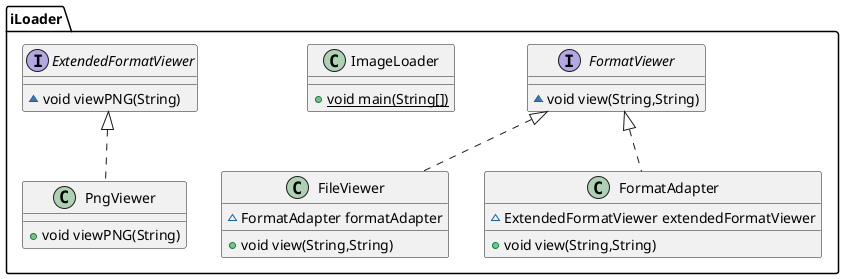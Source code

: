 @startuml
class iLoader.PngViewer {
+ void viewPNG(String)
}
interface iLoader.FormatViewer {
~ void view(String,String)
}
class iLoader.ImageLoader {
+ {static} void main(String[])
}
interface iLoader.ExtendedFormatViewer {
~ void viewPNG(String)
}
class iLoader.FileViewer {
~ FormatAdapter formatAdapter
+ void view(String,String)
}
class iLoader.FormatAdapter {
~ ExtendedFormatViewer extendedFormatViewer
+ void view(String,String)
}


iLoader.ExtendedFormatViewer <|.. iLoader.PngViewer
iLoader.FormatViewer <|.. iLoader.FileViewer
iLoader.FormatViewer <|.. iLoader.FormatAdapter
@enduml